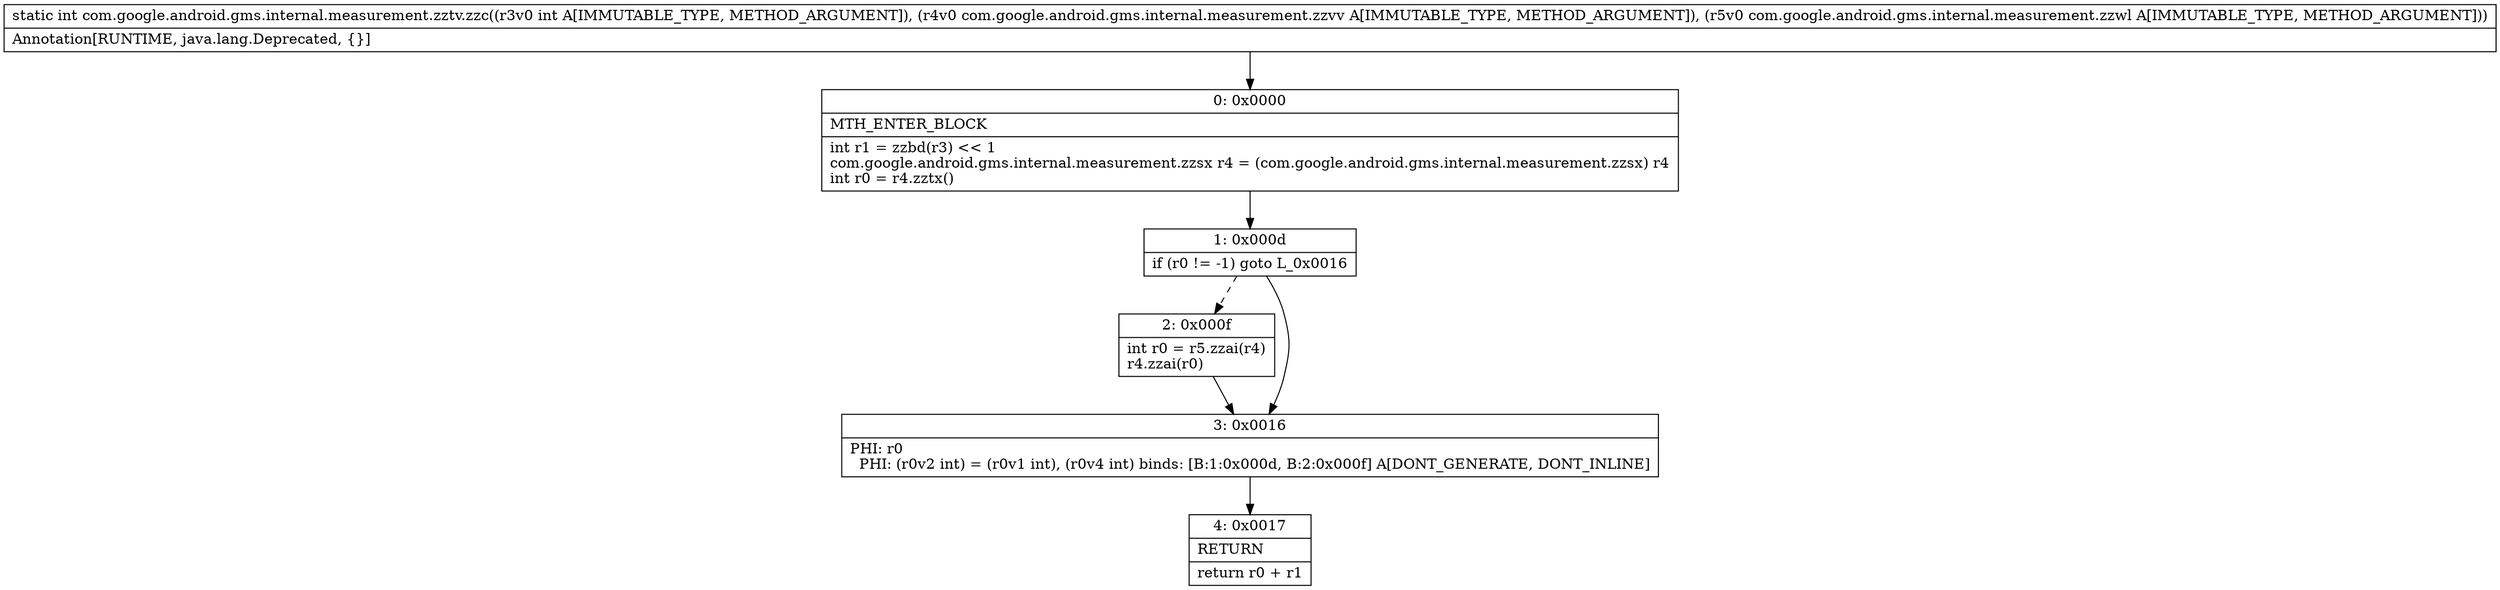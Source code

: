 digraph "CFG forcom.google.android.gms.internal.measurement.zztv.zzc(ILcom\/google\/android\/gms\/internal\/measurement\/zzvv;Lcom\/google\/android\/gms\/internal\/measurement\/zzwl;)I" {
Node_0 [shape=record,label="{0\:\ 0x0000|MTH_ENTER_BLOCK\l|int r1 = zzbd(r3) \<\< 1\lcom.google.android.gms.internal.measurement.zzsx r4 = (com.google.android.gms.internal.measurement.zzsx) r4\lint r0 = r4.zztx()\l}"];
Node_1 [shape=record,label="{1\:\ 0x000d|if (r0 != \-1) goto L_0x0016\l}"];
Node_2 [shape=record,label="{2\:\ 0x000f|int r0 = r5.zzai(r4)\lr4.zzai(r0)\l}"];
Node_3 [shape=record,label="{3\:\ 0x0016|PHI: r0 \l  PHI: (r0v2 int) = (r0v1 int), (r0v4 int) binds: [B:1:0x000d, B:2:0x000f] A[DONT_GENERATE, DONT_INLINE]\l}"];
Node_4 [shape=record,label="{4\:\ 0x0017|RETURN\l|return r0 + r1\l}"];
MethodNode[shape=record,label="{static int com.google.android.gms.internal.measurement.zztv.zzc((r3v0 int A[IMMUTABLE_TYPE, METHOD_ARGUMENT]), (r4v0 com.google.android.gms.internal.measurement.zzvv A[IMMUTABLE_TYPE, METHOD_ARGUMENT]), (r5v0 com.google.android.gms.internal.measurement.zzwl A[IMMUTABLE_TYPE, METHOD_ARGUMENT]))  | Annotation[RUNTIME, java.lang.Deprecated, \{\}]\l}"];
MethodNode -> Node_0;
Node_0 -> Node_1;
Node_1 -> Node_2[style=dashed];
Node_1 -> Node_3;
Node_2 -> Node_3;
Node_3 -> Node_4;
}

